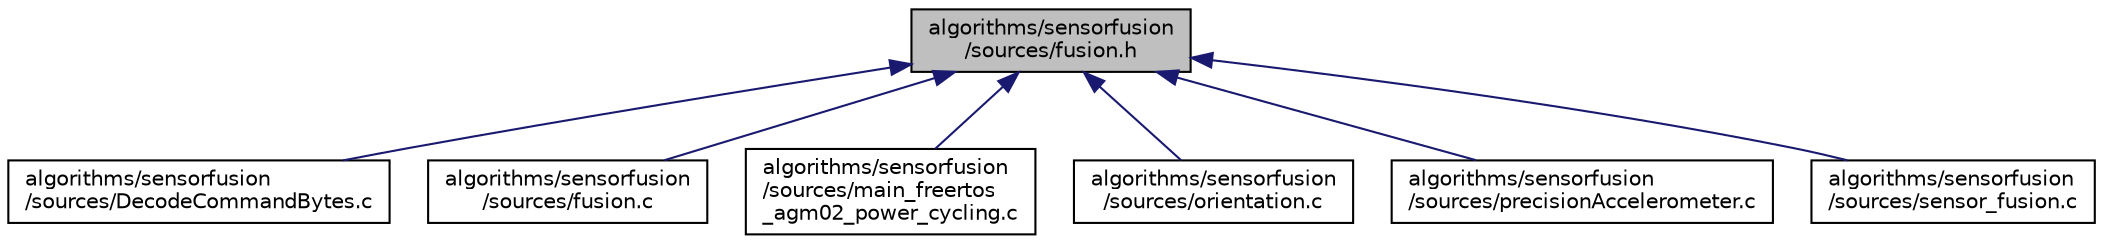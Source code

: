 digraph "algorithms/sensorfusion/sources/fusion.h"
{
  edge [fontname="Helvetica",fontsize="10",labelfontname="Helvetica",labelfontsize="10"];
  node [fontname="Helvetica",fontsize="10",shape=record];
  Node16 [label="algorithms/sensorfusion\l/sources/fusion.h",height=0.2,width=0.4,color="black", fillcolor="grey75", style="filled", fontcolor="black"];
  Node16 -> Node17 [dir="back",color="midnightblue",fontsize="10",style="solid",fontname="Helvetica"];
  Node17 [label="algorithms/sensorfusion\l/sources/DecodeCommandBytes.c",height=0.2,width=0.4,color="black", fillcolor="white", style="filled",URL="$_decode_command_bytes_8c.html",tooltip="Command interpreter which interfaces to the Sensor Fusion Toolbox. "];
  Node16 -> Node18 [dir="back",color="midnightblue",fontsize="10",style="solid",fontname="Helvetica"];
  Node18 [label="algorithms/sensorfusion\l/sources/fusion.c",height=0.2,width=0.4,color="black", fillcolor="white", style="filled",URL="$fusion_8c.html",tooltip="Lower level sensor fusion interface. "];
  Node16 -> Node19 [dir="back",color="midnightblue",fontsize="10",style="solid",fontname="Helvetica"];
  Node19 [label="algorithms/sensorfusion\l/sources/main_freertos\l_agm02_power_cycling.c",height=0.2,width=0.4,color="black", fillcolor="white", style="filled",URL="$main__freertos__agm02__power__cycling_8c.html",tooltip="FreeRTOS (two task) implementation of sensor fusion on FRDM-K64F/FRDM-FXS-AGM02 with smart power-cycl..."];
  Node16 -> Node20 [dir="back",color="midnightblue",fontsize="10",style="solid",fontname="Helvetica"];
  Node20 [label="algorithms/sensorfusion\l/sources/orientation.c",height=0.2,width=0.4,color="black", fillcolor="white", style="filled",URL="$orientation_8c.html",tooltip="Functions to convert between various orientation representations. "];
  Node16 -> Node21 [dir="back",color="midnightblue",fontsize="10",style="solid",fontname="Helvetica"];
  Node21 [label="algorithms/sensorfusion\l/sources/precisionAccelerometer.c",height=0.2,width=0.4,color="black", fillcolor="white", style="filled",URL="$precision_accelerometer_8c.html",tooltip="Implements accelerometer calibration routines. "];
  Node16 -> Node22 [dir="back",color="midnightblue",fontsize="10",style="solid",fontname="Helvetica"];
  Node22 [label="algorithms/sensorfusion\l/sources/sensor_fusion.c",height=0.2,width=0.4,color="black", fillcolor="white", style="filled",URL="$sensor__fusion_8c.html",tooltip="The sensor_fusion.c file implements the top level programming interface. "];
}
